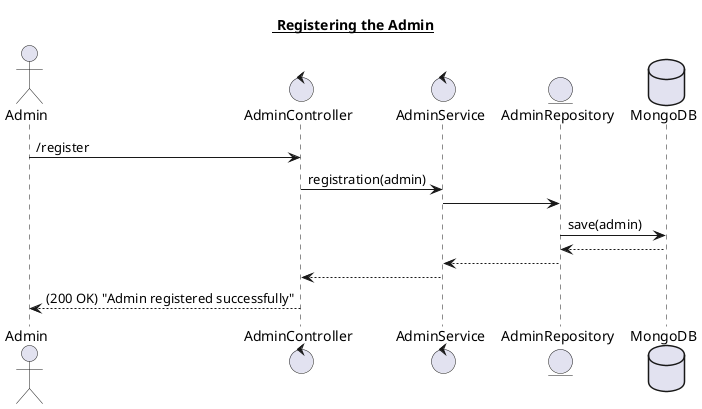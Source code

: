 @startuml
title <U> Registering the Admin

actor Admin
control "AdminController" as Controller
control "AdminService" as Service
entity AdminRepository as Dao
database MongoDB as DB

Admin -> Controller : /register
Controller -> Service : registration(admin)
Service -> Dao
Dao -> DB : save(admin)
DB --> Dao
Dao --> Service
Service --> Controller
Controller --> Admin : (200 OK) "Admin registered successfully"

@enduml
